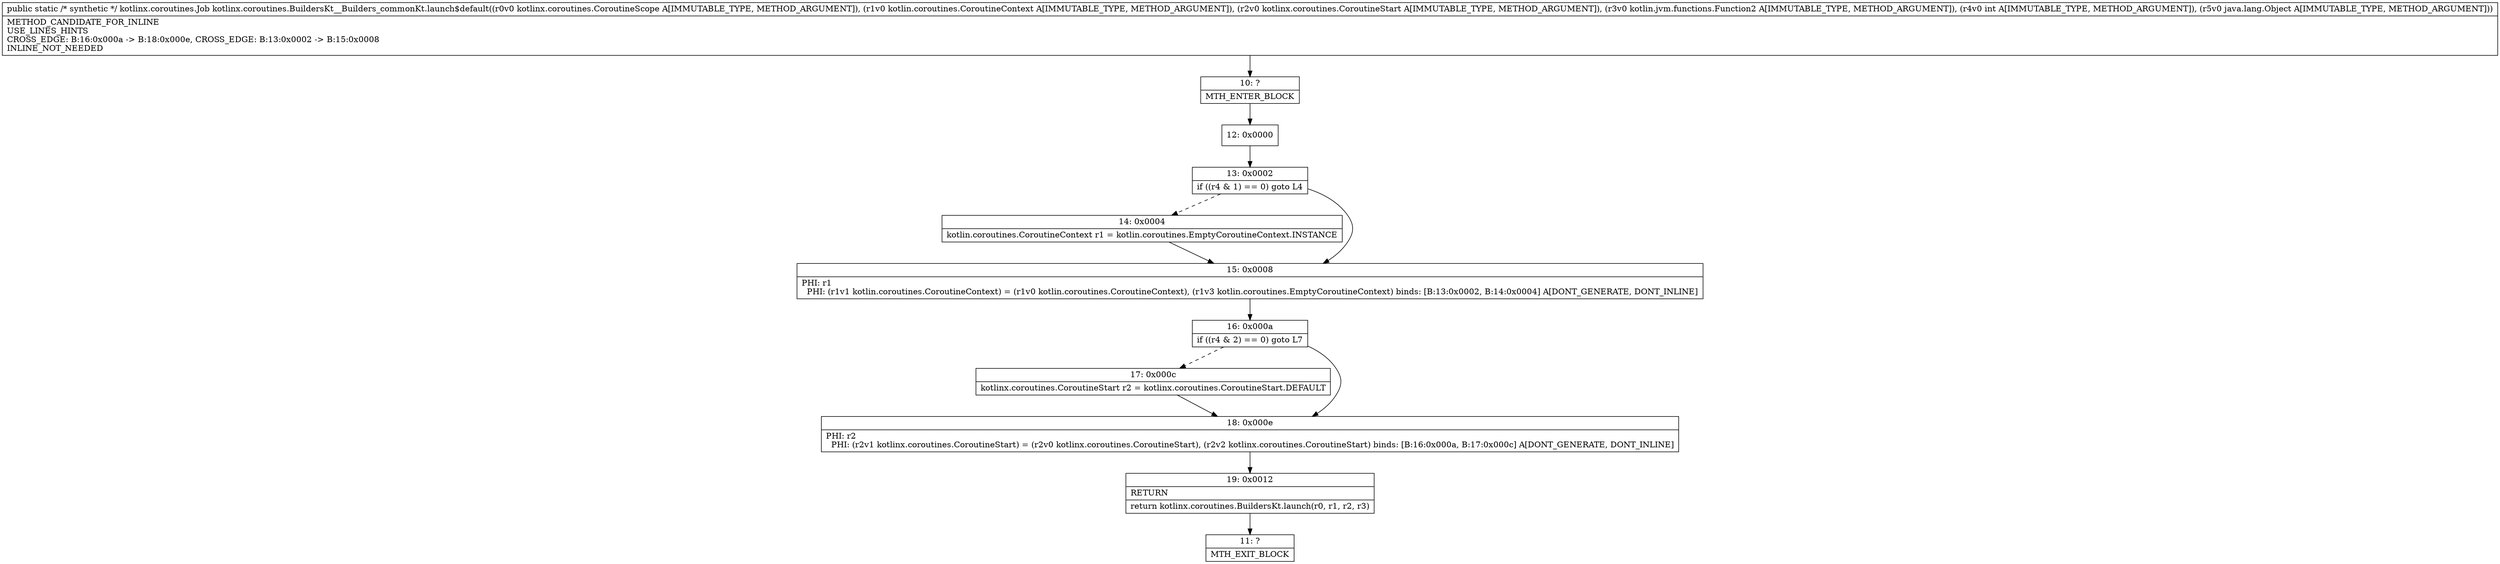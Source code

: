 digraph "CFG forkotlinx.coroutines.BuildersKt__Builders_commonKt.launch$default(Lkotlinx\/coroutines\/CoroutineScope;Lkotlin\/coroutines\/CoroutineContext;Lkotlinx\/coroutines\/CoroutineStart;Lkotlin\/jvm\/functions\/Function2;ILjava\/lang\/Object;)Lkotlinx\/coroutines\/Job;" {
Node_10 [shape=record,label="{10\:\ ?|MTH_ENTER_BLOCK\l}"];
Node_12 [shape=record,label="{12\:\ 0x0000}"];
Node_13 [shape=record,label="{13\:\ 0x0002|if ((r4 & 1) == 0) goto L4\l}"];
Node_14 [shape=record,label="{14\:\ 0x0004|kotlin.coroutines.CoroutineContext r1 = kotlin.coroutines.EmptyCoroutineContext.INSTANCE\l}"];
Node_15 [shape=record,label="{15\:\ 0x0008|PHI: r1 \l  PHI: (r1v1 kotlin.coroutines.CoroutineContext) = (r1v0 kotlin.coroutines.CoroutineContext), (r1v3 kotlin.coroutines.EmptyCoroutineContext) binds: [B:13:0x0002, B:14:0x0004] A[DONT_GENERATE, DONT_INLINE]\l}"];
Node_16 [shape=record,label="{16\:\ 0x000a|if ((r4 & 2) == 0) goto L7\l}"];
Node_17 [shape=record,label="{17\:\ 0x000c|kotlinx.coroutines.CoroutineStart r2 = kotlinx.coroutines.CoroutineStart.DEFAULT\l}"];
Node_18 [shape=record,label="{18\:\ 0x000e|PHI: r2 \l  PHI: (r2v1 kotlinx.coroutines.CoroutineStart) = (r2v0 kotlinx.coroutines.CoroutineStart), (r2v2 kotlinx.coroutines.CoroutineStart) binds: [B:16:0x000a, B:17:0x000c] A[DONT_GENERATE, DONT_INLINE]\l}"];
Node_19 [shape=record,label="{19\:\ 0x0012|RETURN\l|return kotlinx.coroutines.BuildersKt.launch(r0, r1, r2, r3)\l}"];
Node_11 [shape=record,label="{11\:\ ?|MTH_EXIT_BLOCK\l}"];
MethodNode[shape=record,label="{public static \/* synthetic *\/ kotlinx.coroutines.Job kotlinx.coroutines.BuildersKt__Builders_commonKt.launch$default((r0v0 kotlinx.coroutines.CoroutineScope A[IMMUTABLE_TYPE, METHOD_ARGUMENT]), (r1v0 kotlin.coroutines.CoroutineContext A[IMMUTABLE_TYPE, METHOD_ARGUMENT]), (r2v0 kotlinx.coroutines.CoroutineStart A[IMMUTABLE_TYPE, METHOD_ARGUMENT]), (r3v0 kotlin.jvm.functions.Function2 A[IMMUTABLE_TYPE, METHOD_ARGUMENT]), (r4v0 int A[IMMUTABLE_TYPE, METHOD_ARGUMENT]), (r5v0 java.lang.Object A[IMMUTABLE_TYPE, METHOD_ARGUMENT]))  | METHOD_CANDIDATE_FOR_INLINE\lUSE_LINES_HINTS\lCROSS_EDGE: B:16:0x000a \-\> B:18:0x000e, CROSS_EDGE: B:13:0x0002 \-\> B:15:0x0008\lINLINE_NOT_NEEDED\l}"];
MethodNode -> Node_10;Node_10 -> Node_12;
Node_12 -> Node_13;
Node_13 -> Node_14[style=dashed];
Node_13 -> Node_15;
Node_14 -> Node_15;
Node_15 -> Node_16;
Node_16 -> Node_17[style=dashed];
Node_16 -> Node_18;
Node_17 -> Node_18;
Node_18 -> Node_19;
Node_19 -> Node_11;
}

